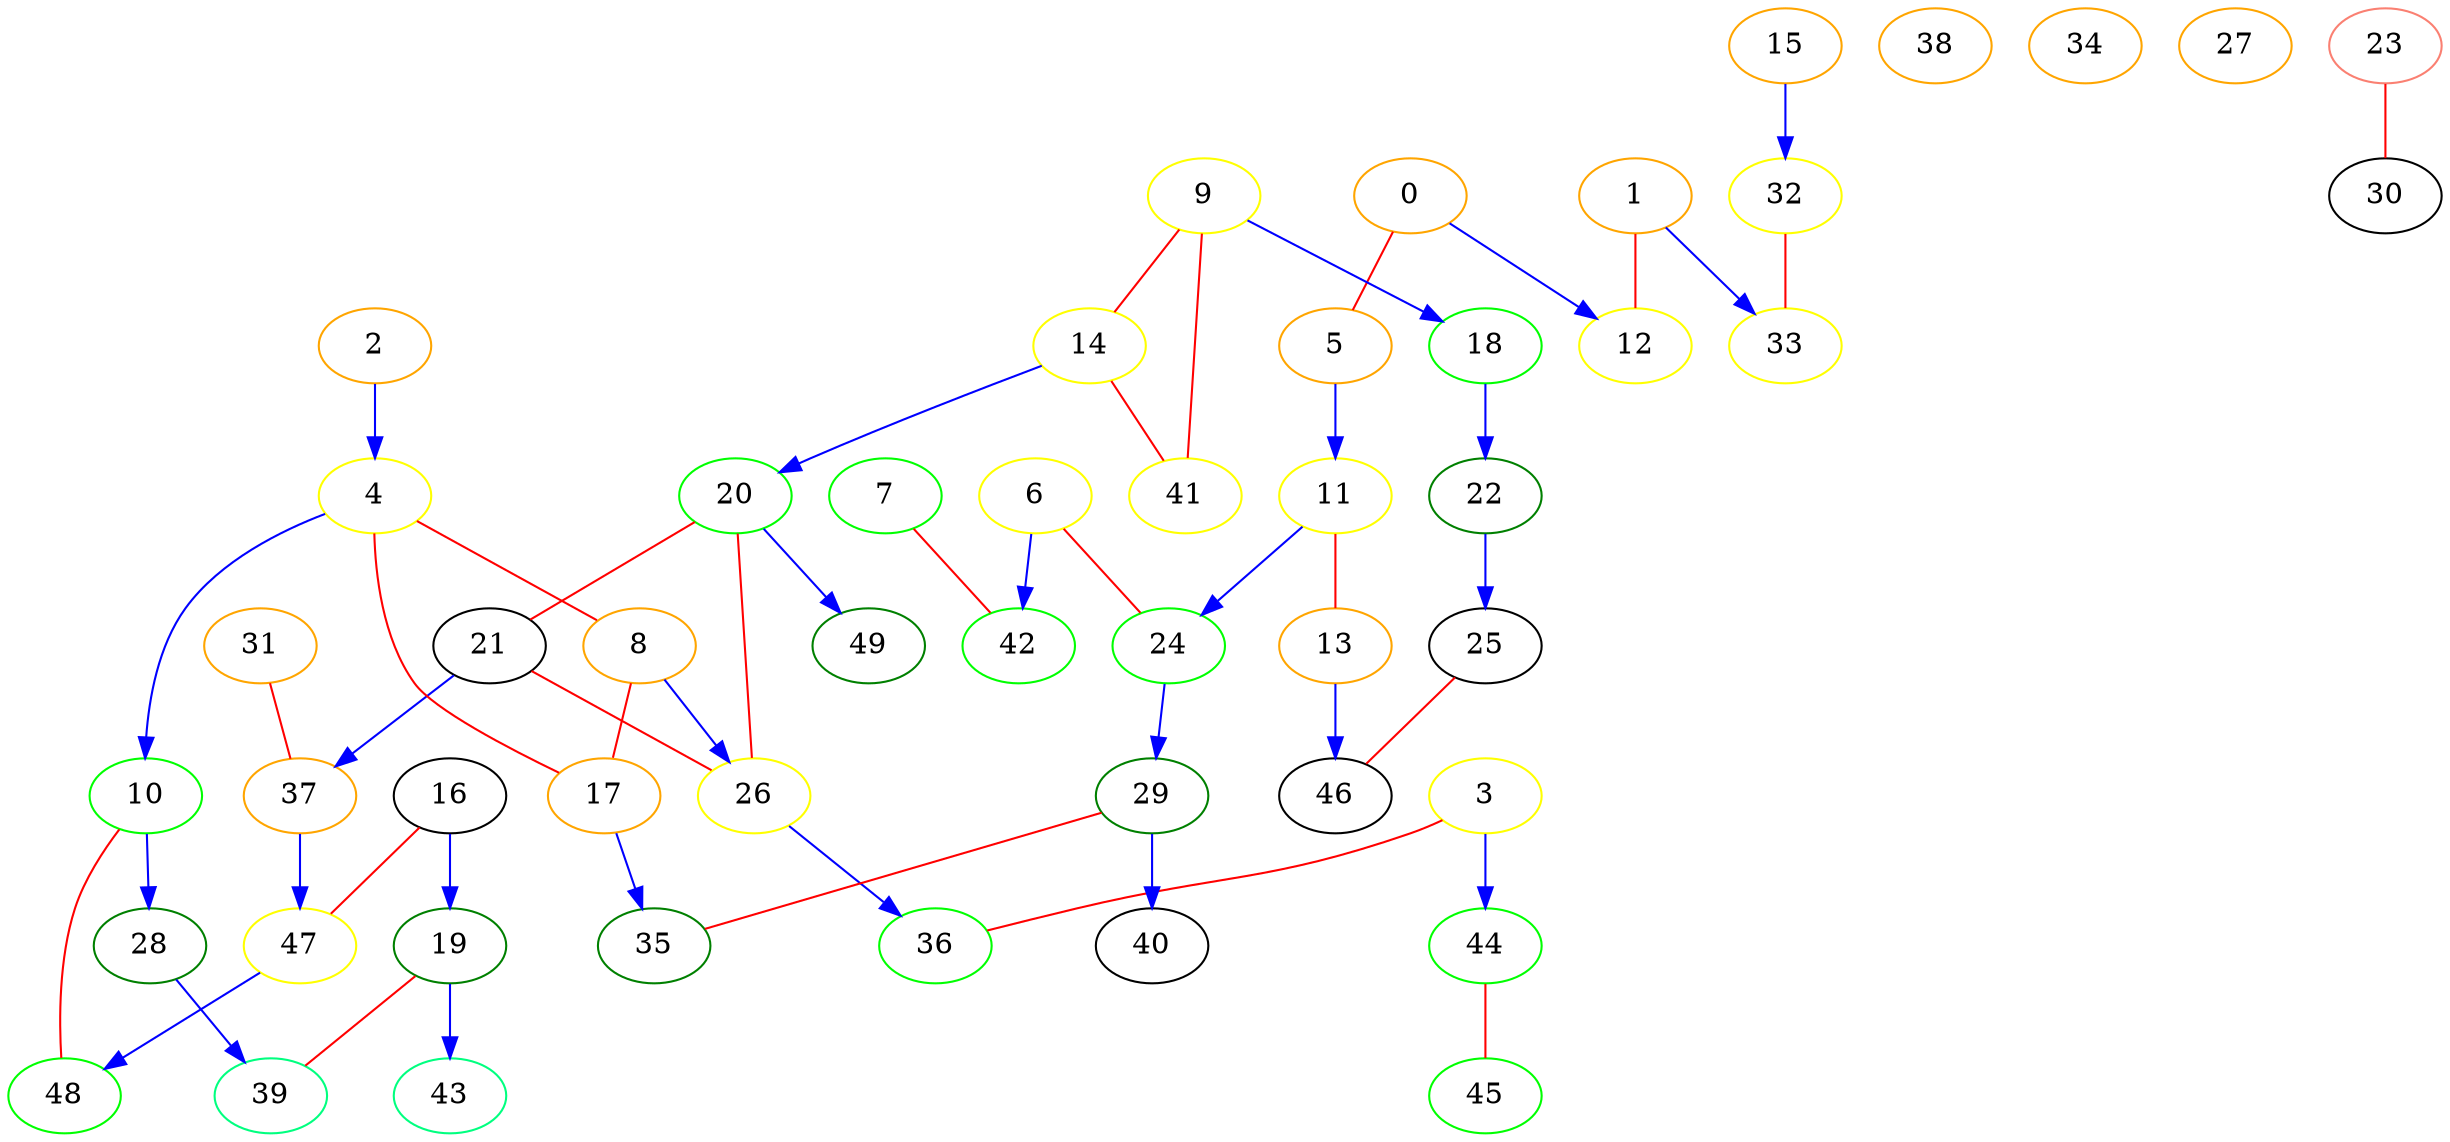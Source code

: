 digraph {
	//0; 1; 2; 3; 4; 5; 6; 7; 8; 9; 10; 11; 12; 13; 14; 15; 16; 17; 18; 19; 20; 21; 22; 23; 24; 25; 26; 27; 28; 29; 30; 31; 32; 33; 34; 35; 36; 37; 38; 39; 40; 41; 42; 43; 44; 45; 46; 47; 48; 49; 
	21;
	
	//Enero [color="#FFA500"]
	37 [color="#FFA500"];
	17 [color="#FFA500"];
	8 [color="#FFA500"];
	15 [color="#FFA500"];
	13 [color="#FFA500"];
	1 [color="#FFA500"];
	0 [color="#FFA500"];
	5 [color="#FFA500"];
	2 [color="#FFA500"];
	4 [color="#FFA500"];
	31 [color="#FFA500"];
	38 [color="#FFA500"];
	34 [color="#FFA500"];
	27 [color="#FFA500"];

	//Febrero [color="#FFFF00"]
	3 [color="#FFFF00"];
	6 [color="#FFFF00"];
	26 [color="#FFFF00"];
	14 [color="#FFFF00"];
	9 [color="#FFFF00"];
	4 [color="#FFFF00"];
	11 [color="#FFFF00"];
	12 [color="#FFFF00"];
	33 [color="#FFFF00"];
	32 [color="#FFFF00"];
	41 [color="#FFFF00"];
	47 [color="#FFFF00"];

	//Marzo [color="#00FF00"]
	18 [color="#00FF00"];
	24 [color="#00FF00"];
	20 [color="#00FF00"];
	36 [color="#00FF00"];
	42 [color="#00FF00"];
	7 [color="#00FF00"];
	44 [color="#00FF00"];
	45 [color="#00FF00"];
	10 [color="#00FF00"];
	48 [color="#00FF00"];

	//Abril [color="#008000"]
	19 [color="#008000"];
	29 [color="#008000"];
	35 [color="#008000"];
	22 [color="#008000"];
	49 [color="#008000"];
	28 [color="#008000"];

	//Mayo [color="#00FF7F"]
	43 [color="#00FF7F"];
	39 [color="#00FF7F"];

	//Diciembre [color="#FA8072"]
	23 [color="#FA8072"];
	
	subgraph Par {
		edge [dir=none, color=red]
		0 -> 5;
		1 -> 12;
		3 -> 36;
		4 -> 8;
		4 -> 17;
		6 -> 24;
		7 -> 42;
		8 -> 17;
		9 -> 14;
		9 -> 41;
		10 -> 48;
		11 -> 13;
		14 -> 41;
		16 -> 47;
		19 -> 39;
		20 -> 21;
		20 -> 26;
		21 -> 26;
		23 -> 30;
		25 -> 46;
		29 -> 35;
		31 -> 37;
		32 -> 33;
		44 -> 45;
	}

	subgraph Pre {
		edge [color=blue]
		0 -> 12;
		1 -> 33;
		2 -> 4;
		3 -> 44;
		4 -> 10;
		5 -> 11;
		6 -> 42;
		8 -> 26;
		9 -> 18;
		10 -> 28;
		11 -> 24;
		13 -> 46;
		14 -> 20;
		15 -> 32;
		16 -> 19;
		17 -> 35;
		18 -> 22;
		19 -> 43;
		20 -> 49;
		21 -> 37;
		22 -> 25;
		24 -> 29;
		26 -> 36;
		28 -> 39;
		29 -> 40;
		37 -> 47;
		47 -> 48;
	}
}
